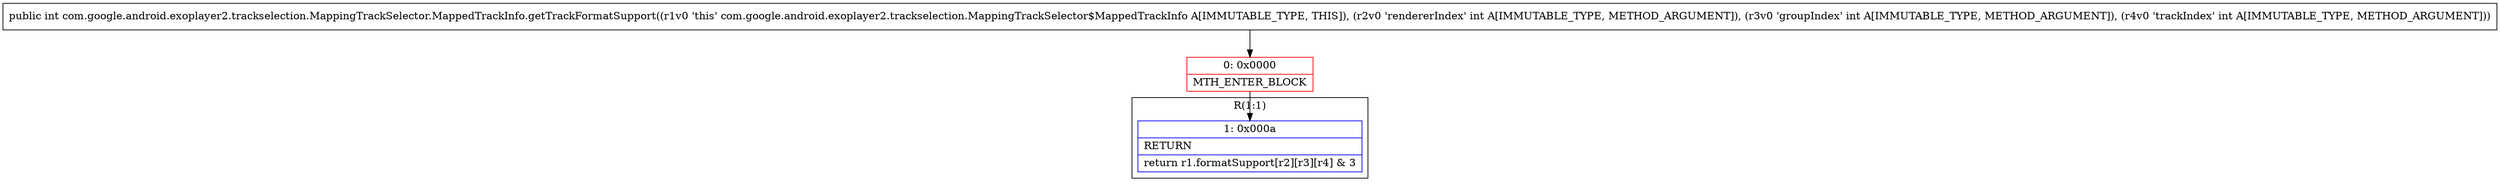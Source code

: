 digraph "CFG forcom.google.android.exoplayer2.trackselection.MappingTrackSelector.MappedTrackInfo.getTrackFormatSupport(III)I" {
subgraph cluster_Region_395246727 {
label = "R(1:1)";
node [shape=record,color=blue];
Node_1 [shape=record,label="{1\:\ 0x000a|RETURN\l|return r1.formatSupport[r2][r3][r4] & 3\l}"];
}
Node_0 [shape=record,color=red,label="{0\:\ 0x0000|MTH_ENTER_BLOCK\l}"];
MethodNode[shape=record,label="{public int com.google.android.exoplayer2.trackselection.MappingTrackSelector.MappedTrackInfo.getTrackFormatSupport((r1v0 'this' com.google.android.exoplayer2.trackselection.MappingTrackSelector$MappedTrackInfo A[IMMUTABLE_TYPE, THIS]), (r2v0 'rendererIndex' int A[IMMUTABLE_TYPE, METHOD_ARGUMENT]), (r3v0 'groupIndex' int A[IMMUTABLE_TYPE, METHOD_ARGUMENT]), (r4v0 'trackIndex' int A[IMMUTABLE_TYPE, METHOD_ARGUMENT])) }"];
MethodNode -> Node_0;
Node_0 -> Node_1;
}

